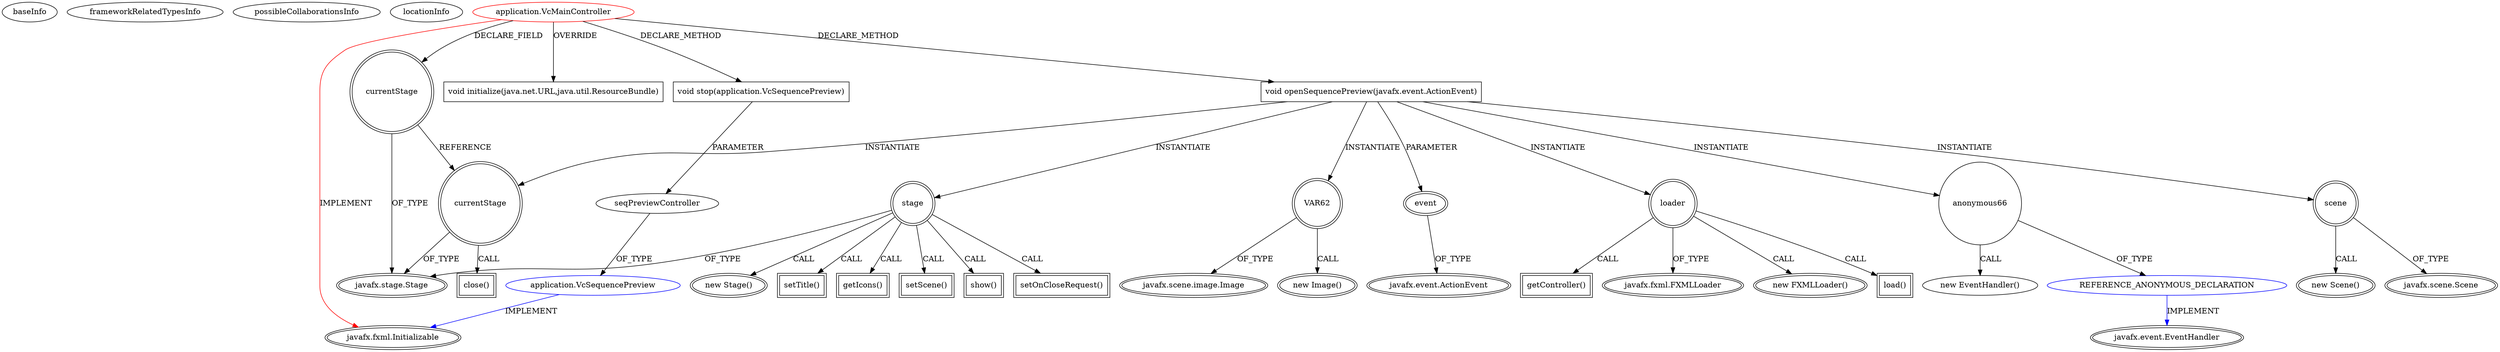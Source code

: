 digraph {
baseInfo[graphId=3681,category="extension_graph",isAnonymous=false,possibleRelation=true]
frameworkRelatedTypesInfo[0="javafx.fxml.Initializable"]
possibleCollaborationsInfo[0="3681~CLIENT_METHOD_DECLARATION-INSTANTIATION-~javafx.fxml.Initializable ~javafx.event.EventHandler ~false~true",1="3681~CLIENT_METHOD_DECLARATION-PARAMETER_DECLARATION-~javafx.fxml.Initializable ~javafx.fxml.Initializable ~false~false"]
locationInfo[projectName="mrempala-sp",filePath="/mrempala-sp/sp-master/src/application/VcMainController.java",contextSignature="VcMainController",graphId="3681"]
0[label="application.VcMainController",vertexType="ROOT_CLIENT_CLASS_DECLARATION",isFrameworkType=false,color=red]
1[label="javafx.fxml.Initializable",vertexType="FRAMEWORK_INTERFACE_TYPE",isFrameworkType=true,peripheries=2]
2[label="currentStage",vertexType="FIELD_DECLARATION",isFrameworkType=true,peripheries=2,shape=circle]
3[label="javafx.stage.Stage",vertexType="FRAMEWORK_CLASS_TYPE",isFrameworkType=true,peripheries=2]
4[label="void initialize(java.net.URL,java.util.ResourceBundle)",vertexType="OVERRIDING_METHOD_DECLARATION",isFrameworkType=false,shape=box]
162[label="void openSequencePreview(javafx.event.ActionEvent)",vertexType="CLIENT_METHOD_DECLARATION",isFrameworkType=false,shape=box]
163[label="event",vertexType="PARAMETER_DECLARATION",isFrameworkType=true,peripheries=2]
164[label="javafx.event.ActionEvent",vertexType="FRAMEWORK_CLASS_TYPE",isFrameworkType=true,peripheries=2]
166[label="loader",vertexType="VARIABLE_EXPRESION",isFrameworkType=true,peripheries=2,shape=circle]
167[label="javafx.fxml.FXMLLoader",vertexType="FRAMEWORK_CLASS_TYPE",isFrameworkType=true,peripheries=2]
165[label="new FXMLLoader()",vertexType="CONSTRUCTOR_CALL",isFrameworkType=true,peripheries=2]
169[label="load()",vertexType="INSIDE_CALL",isFrameworkType=true,peripheries=2,shape=box]
171[label="getController()",vertexType="INSIDE_CALL",isFrameworkType=true,peripheries=2,shape=box]
173[label="scene",vertexType="VARIABLE_EXPRESION",isFrameworkType=true,peripheries=2,shape=circle]
174[label="javafx.scene.Scene",vertexType="FRAMEWORK_CLASS_TYPE",isFrameworkType=true,peripheries=2]
172[label="new Scene()",vertexType="CONSTRUCTOR_CALL",isFrameworkType=true,peripheries=2]
176[label="stage",vertexType="VARIABLE_EXPRESION",isFrameworkType=true,peripheries=2,shape=circle]
175[label="new Stage()",vertexType="CONSTRUCTOR_CALL",isFrameworkType=true,peripheries=2]
179[label="setTitle()",vertexType="INSIDE_CALL",isFrameworkType=true,peripheries=2,shape=box]
181[label="getIcons()",vertexType="INSIDE_CALL",isFrameworkType=true,peripheries=2,shape=box]
183[label="VAR62",vertexType="VARIABLE_EXPRESION",isFrameworkType=true,peripheries=2,shape=circle]
184[label="javafx.scene.image.Image",vertexType="FRAMEWORK_CLASS_TYPE",isFrameworkType=true,peripheries=2]
182[label="new Image()",vertexType="CONSTRUCTOR_CALL",isFrameworkType=true,peripheries=2]
186[label="setScene()",vertexType="INSIDE_CALL",isFrameworkType=true,peripheries=2,shape=box]
188[label="show()",vertexType="INSIDE_CALL",isFrameworkType=true,peripheries=2,shape=box]
190[label="setOnCloseRequest()",vertexType="INSIDE_CALL",isFrameworkType=true,peripheries=2,shape=box]
192[label="anonymous66",vertexType="VARIABLE_EXPRESION",isFrameworkType=false,shape=circle]
193[label="REFERENCE_ANONYMOUS_DECLARATION",vertexType="REFERENCE_ANONYMOUS_DECLARATION",isFrameworkType=false,color=blue]
194[label="javafx.event.EventHandler",vertexType="FRAMEWORK_INTERFACE_TYPE",isFrameworkType=true,peripheries=2]
191[label="new EventHandler()",vertexType="CONSTRUCTOR_CALL",isFrameworkType=false]
195[label="currentStage",vertexType="VARIABLE_EXPRESION",isFrameworkType=true,peripheries=2,shape=circle]
196[label="close()",vertexType="INSIDE_CALL",isFrameworkType=true,peripheries=2,shape=box]
198[label="void stop(application.VcSequencePreview)",vertexType="CLIENT_METHOD_DECLARATION",isFrameworkType=false,shape=box]
199[label="seqPreviewController",vertexType="PARAMETER_DECLARATION",isFrameworkType=false]
200[label="application.VcSequencePreview",vertexType="REFERENCE_CLIENT_CLASS_DECLARATION",isFrameworkType=false,color=blue]
0->1[label="IMPLEMENT",color=red]
0->2[label="DECLARE_FIELD"]
2->3[label="OF_TYPE"]
0->4[label="OVERRIDE"]
0->162[label="DECLARE_METHOD"]
163->164[label="OF_TYPE"]
162->163[label="PARAMETER"]
162->166[label="INSTANTIATE"]
166->167[label="OF_TYPE"]
166->165[label="CALL"]
166->169[label="CALL"]
166->171[label="CALL"]
162->173[label="INSTANTIATE"]
173->174[label="OF_TYPE"]
173->172[label="CALL"]
162->176[label="INSTANTIATE"]
176->3[label="OF_TYPE"]
176->175[label="CALL"]
176->179[label="CALL"]
176->181[label="CALL"]
162->183[label="INSTANTIATE"]
183->184[label="OF_TYPE"]
183->182[label="CALL"]
176->186[label="CALL"]
176->188[label="CALL"]
176->190[label="CALL"]
162->192[label="INSTANTIATE"]
193->194[label="IMPLEMENT",color=blue]
192->193[label="OF_TYPE"]
192->191[label="CALL"]
162->195[label="INSTANTIATE"]
2->195[label="REFERENCE"]
195->3[label="OF_TYPE"]
195->196[label="CALL"]
0->198[label="DECLARE_METHOD"]
200->1[label="IMPLEMENT",color=blue]
199->200[label="OF_TYPE"]
198->199[label="PARAMETER"]
}
